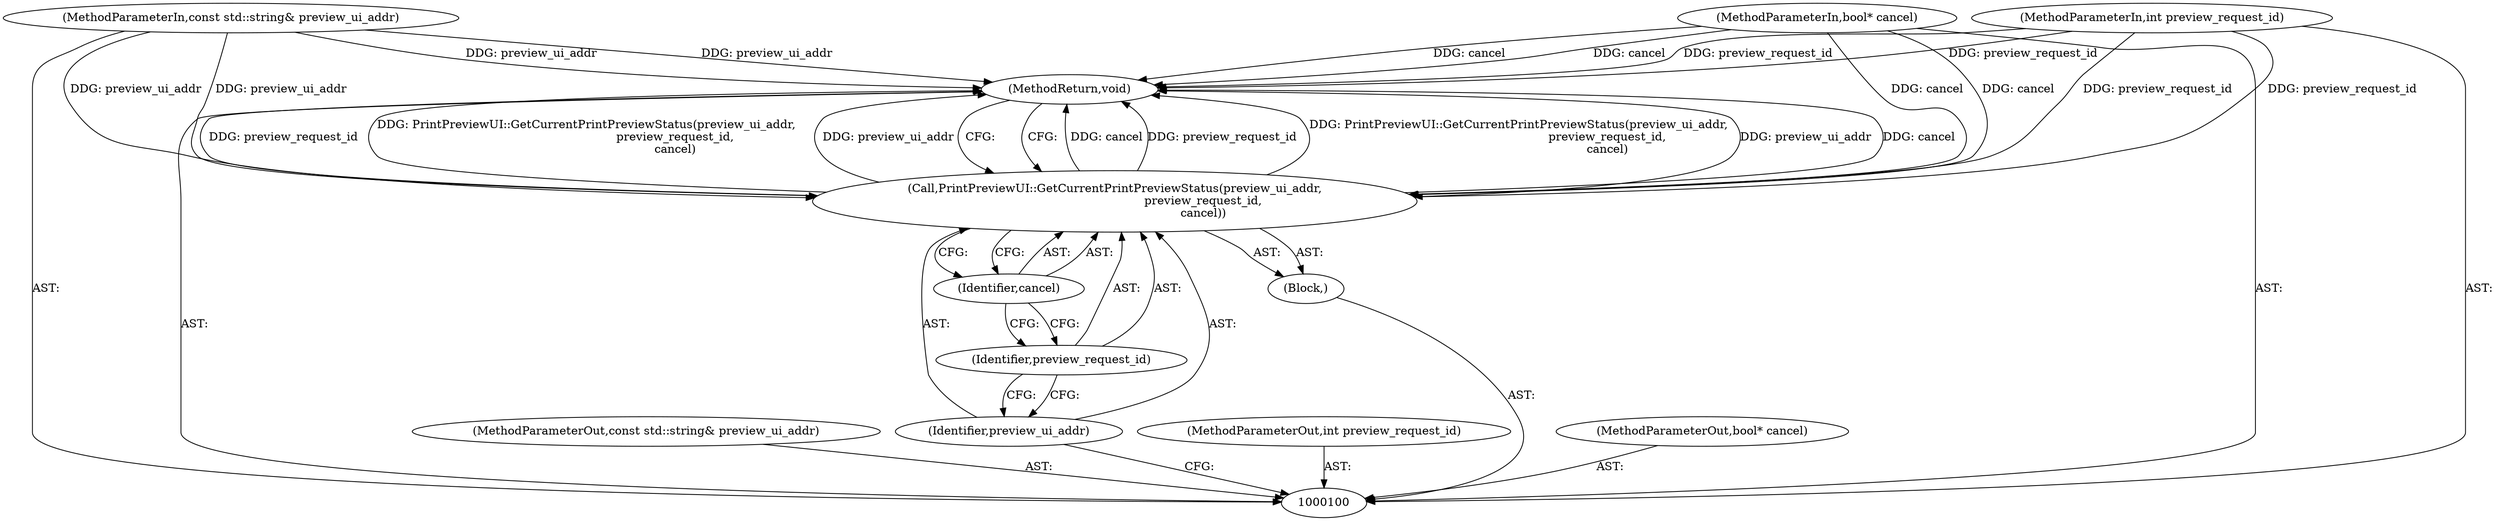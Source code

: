 digraph "1_Chrome_116d0963cadfbf55ef2ec3d13781987c4d80517a_6" {
"1000109" [label="(MethodReturn,void)"];
"1000101" [label="(MethodParameterIn,const std::string& preview_ui_addr)"];
"1000121" [label="(MethodParameterOut,const std::string& preview_ui_addr)"];
"1000102" [label="(MethodParameterIn,int preview_request_id)"];
"1000122" [label="(MethodParameterOut,int preview_request_id)"];
"1000103" [label="(MethodParameterIn,bool* cancel)"];
"1000123" [label="(MethodParameterOut,bool* cancel)"];
"1000104" [label="(Block,)"];
"1000105" [label="(Call,PrintPreviewUI::GetCurrentPrintPreviewStatus(preview_ui_addr,\n                                                preview_request_id,\n                                                cancel))"];
"1000106" [label="(Identifier,preview_ui_addr)"];
"1000107" [label="(Identifier,preview_request_id)"];
"1000108" [label="(Identifier,cancel)"];
"1000109" -> "1000100"  [label="AST: "];
"1000109" -> "1000105"  [label="CFG: "];
"1000105" -> "1000109"  [label="DDG: cancel"];
"1000105" -> "1000109"  [label="DDG: preview_request_id"];
"1000105" -> "1000109"  [label="DDG: PrintPreviewUI::GetCurrentPrintPreviewStatus(preview_ui_addr,\n                                                preview_request_id,\n                                                cancel)"];
"1000105" -> "1000109"  [label="DDG: preview_ui_addr"];
"1000103" -> "1000109"  [label="DDG: cancel"];
"1000102" -> "1000109"  [label="DDG: preview_request_id"];
"1000101" -> "1000109"  [label="DDG: preview_ui_addr"];
"1000101" -> "1000100"  [label="AST: "];
"1000101" -> "1000109"  [label="DDG: preview_ui_addr"];
"1000101" -> "1000105"  [label="DDG: preview_ui_addr"];
"1000121" -> "1000100"  [label="AST: "];
"1000102" -> "1000100"  [label="AST: "];
"1000102" -> "1000109"  [label="DDG: preview_request_id"];
"1000102" -> "1000105"  [label="DDG: preview_request_id"];
"1000122" -> "1000100"  [label="AST: "];
"1000103" -> "1000100"  [label="AST: "];
"1000103" -> "1000109"  [label="DDG: cancel"];
"1000103" -> "1000105"  [label="DDG: cancel"];
"1000123" -> "1000100"  [label="AST: "];
"1000104" -> "1000100"  [label="AST: "];
"1000105" -> "1000104"  [label="AST: "];
"1000105" -> "1000104"  [label="AST: "];
"1000105" -> "1000108"  [label="CFG: "];
"1000106" -> "1000105"  [label="AST: "];
"1000107" -> "1000105"  [label="AST: "];
"1000108" -> "1000105"  [label="AST: "];
"1000109" -> "1000105"  [label="CFG: "];
"1000105" -> "1000109"  [label="DDG: cancel"];
"1000105" -> "1000109"  [label="DDG: preview_request_id"];
"1000105" -> "1000109"  [label="DDG: PrintPreviewUI::GetCurrentPrintPreviewStatus(preview_ui_addr,\n                                                preview_request_id,\n                                                cancel)"];
"1000105" -> "1000109"  [label="DDG: preview_ui_addr"];
"1000101" -> "1000105"  [label="DDG: preview_ui_addr"];
"1000102" -> "1000105"  [label="DDG: preview_request_id"];
"1000103" -> "1000105"  [label="DDG: cancel"];
"1000106" -> "1000105"  [label="AST: "];
"1000106" -> "1000100"  [label="CFG: "];
"1000107" -> "1000106"  [label="CFG: "];
"1000107" -> "1000105"  [label="AST: "];
"1000107" -> "1000106"  [label="CFG: "];
"1000108" -> "1000107"  [label="CFG: "];
"1000108" -> "1000105"  [label="AST: "];
"1000108" -> "1000107"  [label="CFG: "];
"1000105" -> "1000108"  [label="CFG: "];
}

